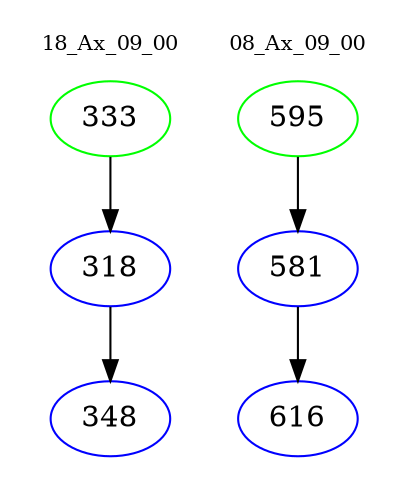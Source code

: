 digraph{
subgraph cluster_0 {
color = white
label = "18_Ax_09_00";
fontsize=10;
T0_333 [label="333", color="green"]
T0_333 -> T0_318 [color="black"]
T0_318 [label="318", color="blue"]
T0_318 -> T0_348 [color="black"]
T0_348 [label="348", color="blue"]
}
subgraph cluster_1 {
color = white
label = "08_Ax_09_00";
fontsize=10;
T1_595 [label="595", color="green"]
T1_595 -> T1_581 [color="black"]
T1_581 [label="581", color="blue"]
T1_581 -> T1_616 [color="black"]
T1_616 [label="616", color="blue"]
}
}
